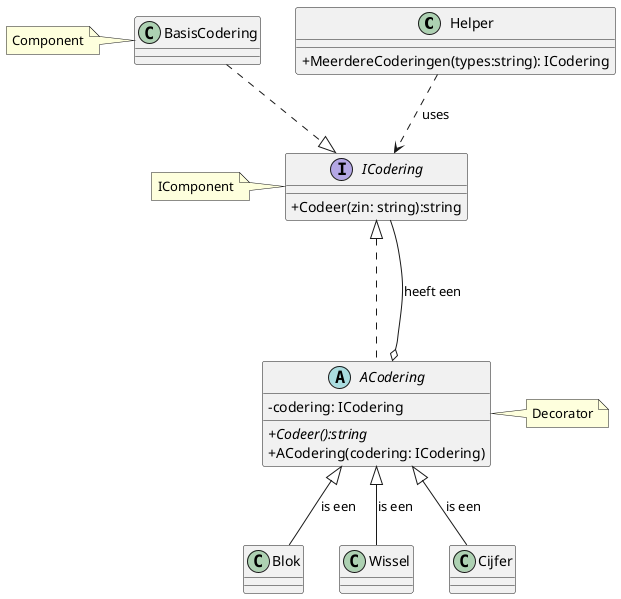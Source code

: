 @startuml Coderingen

skinparam classAttributeIconSize 0

class Helper{
    +MeerdereCoderingen(types:string): ICodering
}

interface ICodering {
    +Codeer(zin: string):string
}
note left: IComponent

abstract class ACodering {
    -codering: ICodering
    +{abstract} Codeer():string
    +ACodering(codering: ICodering)
}
note right: Decorator

class Blok {
    
}

class Wissel {  
}

class Cijfer {
}

class BasisCodering{

}
note left: Component

Helper ..> ICodering: uses
ICodering <|.. ACodering 
BasisCodering ..|> ICodering
ACodering <|-- Blok: is een
ACodering <|-- Wissel: is een
ACodering <|-- Cijfer: is een
ICodering ---o ACodering: heeft een


@enduml